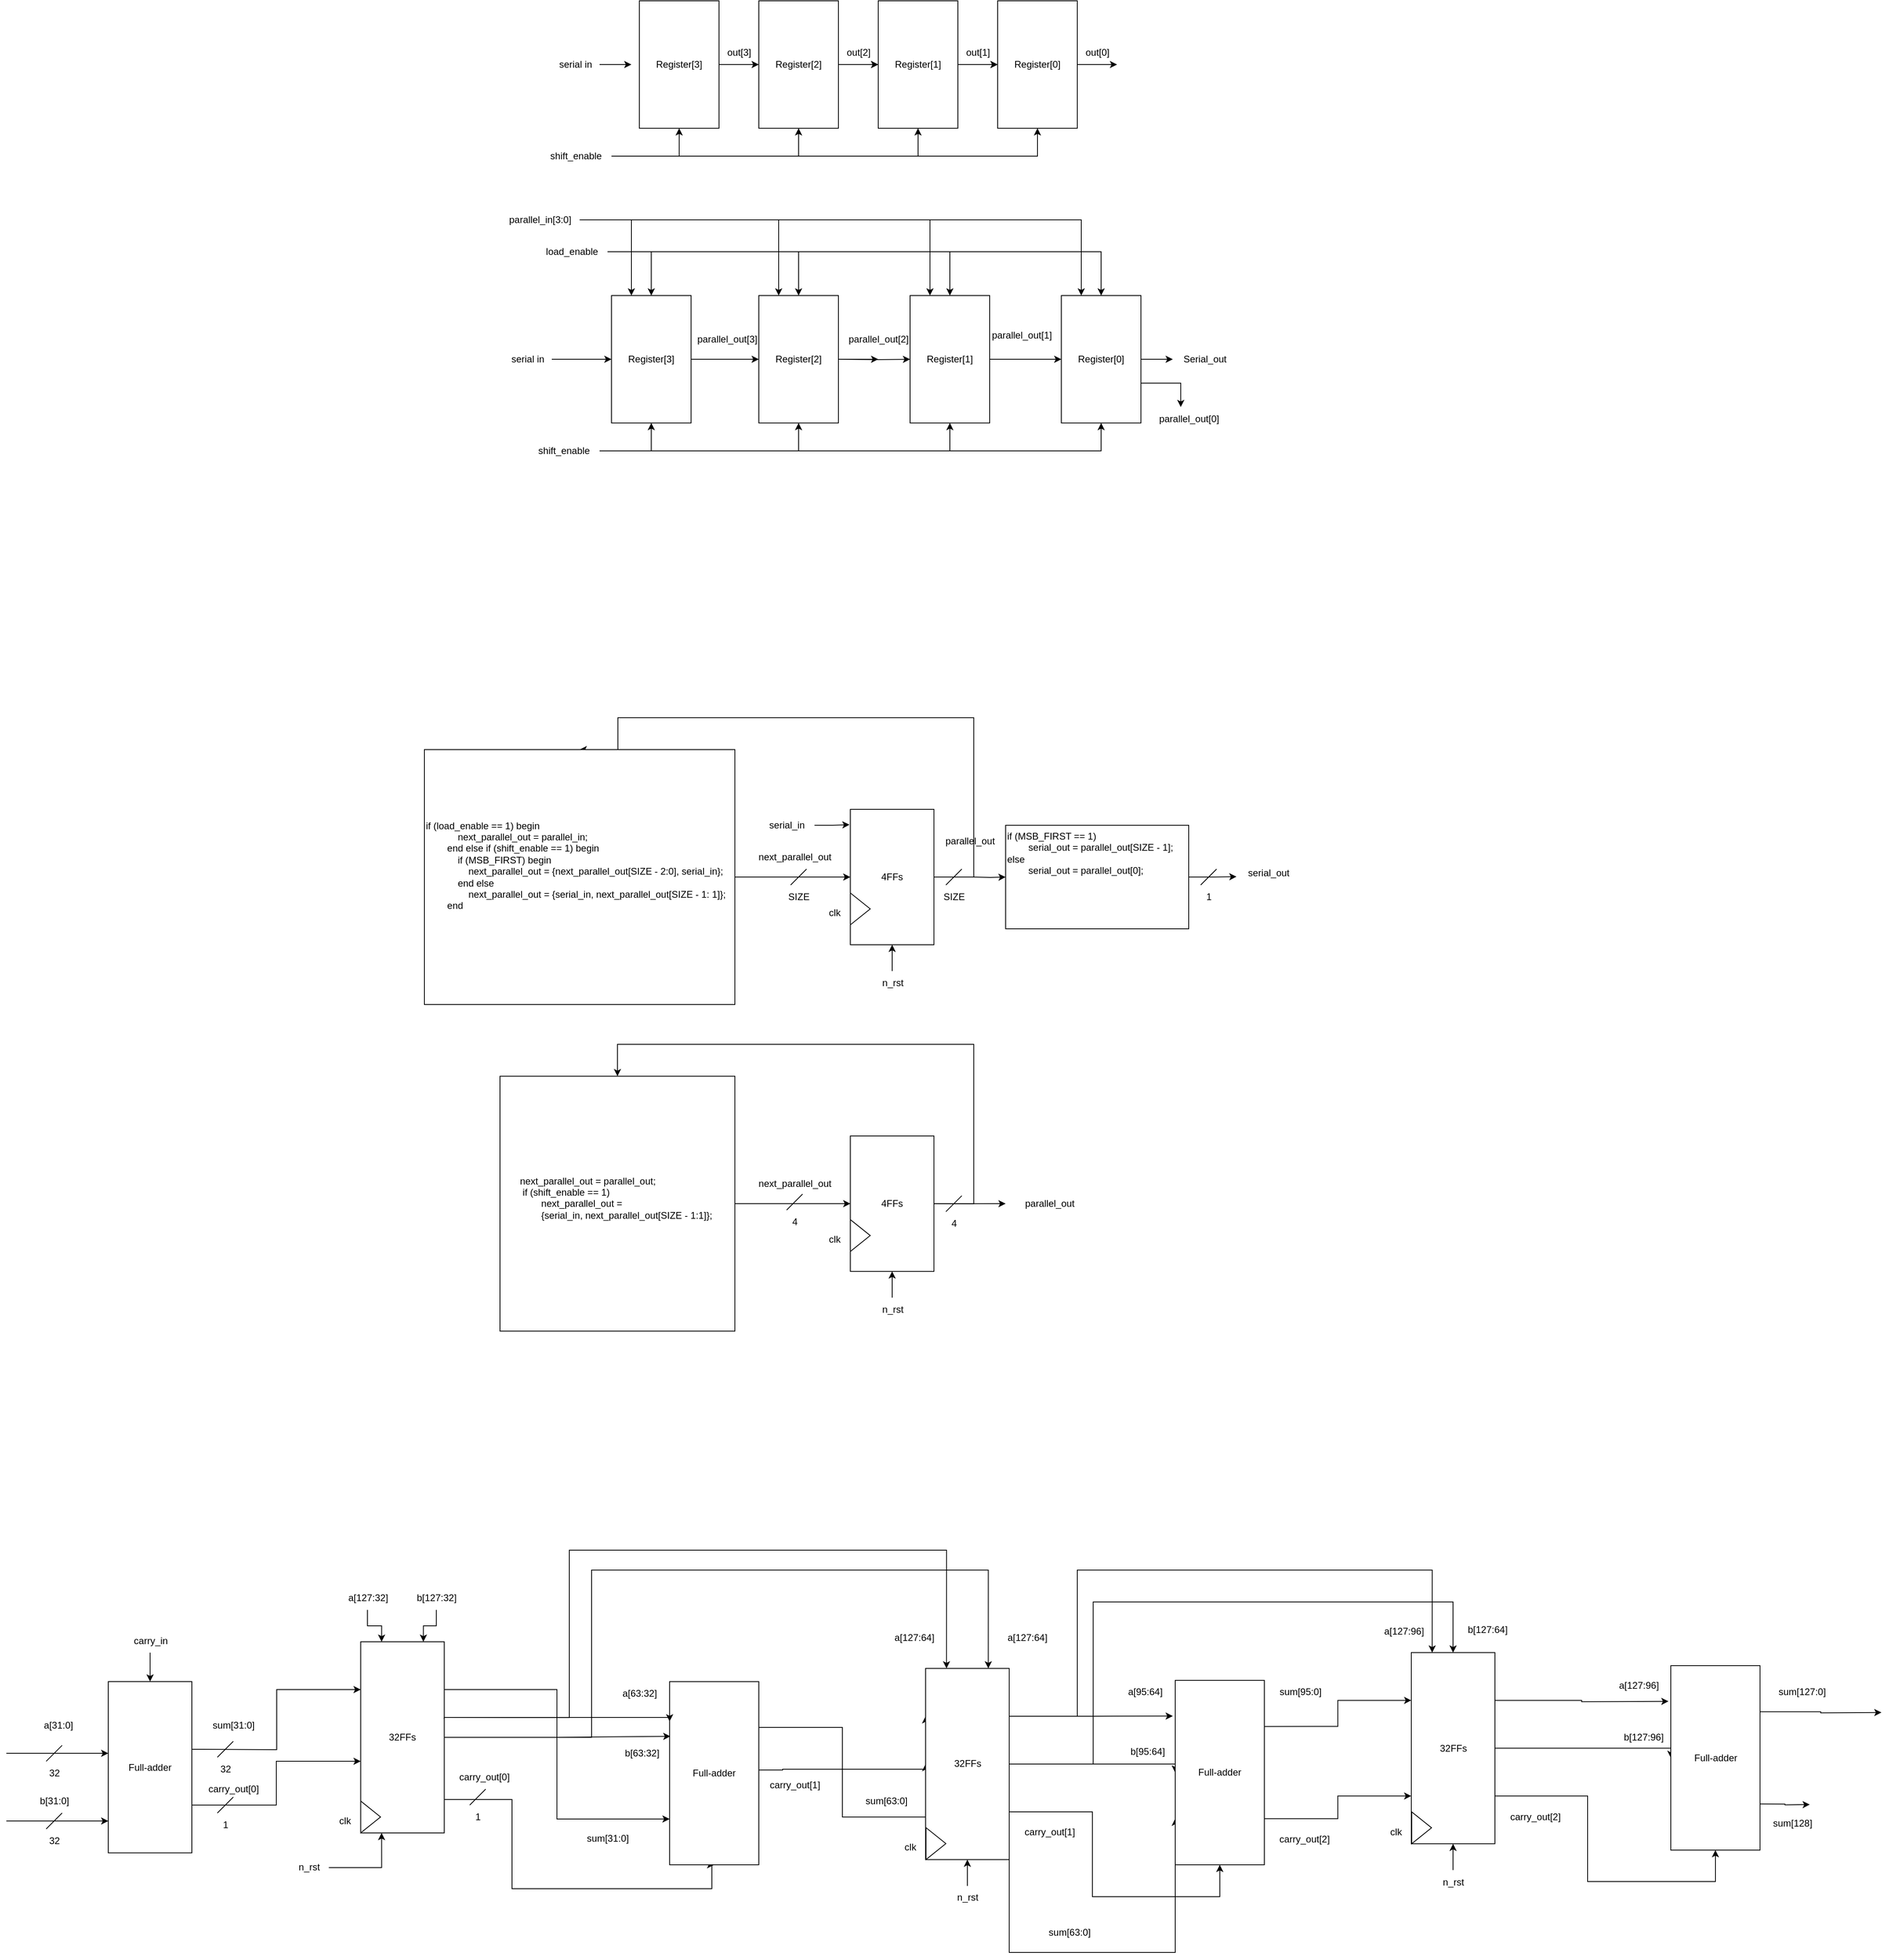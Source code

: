 <mxfile version="26.0.6">
  <diagram name="Page-1" id="BfW5caTZO6aBBBeoPHTu">
    <mxGraphModel dx="2770" dy="1153" grid="1" gridSize="10" guides="1" tooltips="1" connect="1" arrows="1" fold="1" page="1" pageScale="1" pageWidth="850" pageHeight="1100" math="0" shadow="0">
      <root>
        <mxCell id="0" />
        <mxCell id="1" parent="0" />
        <mxCell id="8MxvJwW8k-bYYp4FfBji-4" style="edgeStyle=orthogonalEdgeStyle;rounded=0;orthogonalLoop=1;jettySize=auto;html=1;" parent="1" source="8MxvJwW8k-bYYp4FfBji-1" edge="1">
          <mxGeometry relative="1" as="geometry">
            <mxPoint x="310" y="160" as="targetPoint" />
          </mxGeometry>
        </mxCell>
        <mxCell id="8MxvJwW8k-bYYp4FfBji-1" value="Register[3]" style="rounded=0;whiteSpace=wrap;html=1;" parent="1" vertex="1">
          <mxGeometry x="160" y="80" width="100" height="160" as="geometry" />
        </mxCell>
        <mxCell id="8MxvJwW8k-bYYp4FfBji-2" value="serial in" style="text;html=1;align=center;verticalAlign=middle;whiteSpace=wrap;rounded=0;" parent="1" vertex="1">
          <mxGeometry x="50" y="145" width="60" height="30" as="geometry" />
        </mxCell>
        <mxCell id="8MxvJwW8k-bYYp4FfBji-3" style="edgeStyle=orthogonalEdgeStyle;rounded=0;orthogonalLoop=1;jettySize=auto;html=1;" parent="1" source="8MxvJwW8k-bYYp4FfBji-2" edge="1">
          <mxGeometry relative="1" as="geometry">
            <mxPoint x="150" y="160" as="targetPoint" />
          </mxGeometry>
        </mxCell>
        <mxCell id="8MxvJwW8k-bYYp4FfBji-5" style="edgeStyle=orthogonalEdgeStyle;rounded=0;orthogonalLoop=1;jettySize=auto;html=1;" parent="1" source="8MxvJwW8k-bYYp4FfBji-6" edge="1">
          <mxGeometry relative="1" as="geometry">
            <mxPoint x="460" y="160" as="targetPoint" />
          </mxGeometry>
        </mxCell>
        <mxCell id="8MxvJwW8k-bYYp4FfBji-6" value="Register[2]" style="rounded=0;whiteSpace=wrap;html=1;" parent="1" vertex="1">
          <mxGeometry x="310" y="80" width="100" height="160" as="geometry" />
        </mxCell>
        <mxCell id="8MxvJwW8k-bYYp4FfBji-9" value="out[0]" style="text;html=1;align=center;verticalAlign=middle;resizable=0;points=[];autosize=1;strokeColor=none;fillColor=none;" parent="1" vertex="1">
          <mxGeometry x="710" y="130" width="50" height="30" as="geometry" />
        </mxCell>
        <mxCell id="8MxvJwW8k-bYYp4FfBji-11" style="edgeStyle=orthogonalEdgeStyle;rounded=0;orthogonalLoop=1;jettySize=auto;html=1;" parent="1" edge="1">
          <mxGeometry relative="1" as="geometry">
            <mxPoint x="460" y="160" as="targetPoint" />
            <mxPoint x="410" y="160" as="sourcePoint" />
          </mxGeometry>
        </mxCell>
        <mxCell id="8MxvJwW8k-bYYp4FfBji-12" style="edgeStyle=orthogonalEdgeStyle;rounded=0;orthogonalLoop=1;jettySize=auto;html=1;" parent="1" source="8MxvJwW8k-bYYp4FfBji-13" edge="1">
          <mxGeometry relative="1" as="geometry">
            <mxPoint x="610" y="160" as="targetPoint" />
          </mxGeometry>
        </mxCell>
        <mxCell id="8MxvJwW8k-bYYp4FfBji-13" value="Register[1]" style="rounded=0;whiteSpace=wrap;html=1;" parent="1" vertex="1">
          <mxGeometry x="460" y="80" width="100" height="160" as="geometry" />
        </mxCell>
        <mxCell id="8MxvJwW8k-bYYp4FfBji-14" value="out[1]" style="text;html=1;align=center;verticalAlign=middle;resizable=0;points=[];autosize=1;strokeColor=none;fillColor=none;" parent="1" vertex="1">
          <mxGeometry x="560" y="130" width="50" height="30" as="geometry" />
        </mxCell>
        <mxCell id="8MxvJwW8k-bYYp4FfBji-15" style="edgeStyle=orthogonalEdgeStyle;rounded=0;orthogonalLoop=1;jettySize=auto;html=1;" parent="1" edge="1">
          <mxGeometry relative="1" as="geometry">
            <mxPoint x="610" y="160" as="targetPoint" />
            <mxPoint x="560" y="160" as="sourcePoint" />
          </mxGeometry>
        </mxCell>
        <mxCell id="8MxvJwW8k-bYYp4FfBji-16" style="edgeStyle=orthogonalEdgeStyle;rounded=0;orthogonalLoop=1;jettySize=auto;html=1;" parent="1" source="8MxvJwW8k-bYYp4FfBji-17" edge="1">
          <mxGeometry relative="1" as="geometry">
            <mxPoint x="760" y="160" as="targetPoint" />
          </mxGeometry>
        </mxCell>
        <mxCell id="8MxvJwW8k-bYYp4FfBji-17" value="Register[0]" style="rounded=0;whiteSpace=wrap;html=1;" parent="1" vertex="1">
          <mxGeometry x="610" y="80" width="100" height="160" as="geometry" />
        </mxCell>
        <mxCell id="8MxvJwW8k-bYYp4FfBji-18" value="out[2]" style="text;html=1;align=center;verticalAlign=middle;resizable=0;points=[];autosize=1;strokeColor=none;fillColor=none;" parent="1" vertex="1">
          <mxGeometry x="410" y="130" width="50" height="30" as="geometry" />
        </mxCell>
        <mxCell id="8MxvJwW8k-bYYp4FfBji-19" value="out[3]" style="text;html=1;align=center;verticalAlign=middle;resizable=0;points=[];autosize=1;strokeColor=none;fillColor=none;" parent="1" vertex="1">
          <mxGeometry x="260" y="130" width="50" height="30" as="geometry" />
        </mxCell>
        <mxCell id="8MxvJwW8k-bYYp4FfBji-21" style="edgeStyle=orthogonalEdgeStyle;rounded=0;orthogonalLoop=1;jettySize=auto;html=1;entryX=0.5;entryY=1;entryDx=0;entryDy=0;" parent="1" source="8MxvJwW8k-bYYp4FfBji-20" target="8MxvJwW8k-bYYp4FfBji-1" edge="1">
          <mxGeometry relative="1" as="geometry">
            <Array as="points">
              <mxPoint x="210" y="275" />
            </Array>
          </mxGeometry>
        </mxCell>
        <mxCell id="8MxvJwW8k-bYYp4FfBji-22" style="edgeStyle=orthogonalEdgeStyle;rounded=0;orthogonalLoop=1;jettySize=auto;html=1;entryX=0.5;entryY=1;entryDx=0;entryDy=0;" parent="1" source="8MxvJwW8k-bYYp4FfBji-20" target="8MxvJwW8k-bYYp4FfBji-6" edge="1">
          <mxGeometry relative="1" as="geometry" />
        </mxCell>
        <mxCell id="8MxvJwW8k-bYYp4FfBji-23" style="edgeStyle=orthogonalEdgeStyle;rounded=0;orthogonalLoop=1;jettySize=auto;html=1;entryX=0.5;entryY=1;entryDx=0;entryDy=0;" parent="1" source="8MxvJwW8k-bYYp4FfBji-20" target="8MxvJwW8k-bYYp4FfBji-13" edge="1">
          <mxGeometry relative="1" as="geometry" />
        </mxCell>
        <mxCell id="8MxvJwW8k-bYYp4FfBji-24" style="edgeStyle=orthogonalEdgeStyle;rounded=0;orthogonalLoop=1;jettySize=auto;html=1;entryX=0.5;entryY=1;entryDx=0;entryDy=0;" parent="1" source="8MxvJwW8k-bYYp4FfBji-20" target="8MxvJwW8k-bYYp4FfBji-17" edge="1">
          <mxGeometry relative="1" as="geometry" />
        </mxCell>
        <mxCell id="8MxvJwW8k-bYYp4FfBji-20" value="shift_enable" style="text;html=1;align=center;verticalAlign=middle;resizable=0;points=[];autosize=1;strokeColor=none;fillColor=none;" parent="1" vertex="1">
          <mxGeometry x="35" y="260" width="90" height="30" as="geometry" />
        </mxCell>
        <mxCell id="8MxvJwW8k-bYYp4FfBji-25" style="edgeStyle=orthogonalEdgeStyle;rounded=0;orthogonalLoop=1;jettySize=auto;html=1;" parent="1" source="8MxvJwW8k-bYYp4FfBji-26" edge="1">
          <mxGeometry relative="1" as="geometry">
            <mxPoint x="310" y="530" as="targetPoint" />
          </mxGeometry>
        </mxCell>
        <mxCell id="8MxvJwW8k-bYYp4FfBji-26" value="Register[3]" style="rounded=0;whiteSpace=wrap;html=1;" parent="1" vertex="1">
          <mxGeometry x="125" y="450" width="100" height="160" as="geometry" />
        </mxCell>
        <mxCell id="8MxvJwW8k-bYYp4FfBji-27" value="serial in" style="text;html=1;align=center;verticalAlign=middle;whiteSpace=wrap;rounded=0;" parent="1" vertex="1">
          <mxGeometry x="-10" y="515" width="60" height="30" as="geometry" />
        </mxCell>
        <mxCell id="8MxvJwW8k-bYYp4FfBji-28" style="edgeStyle=orthogonalEdgeStyle;rounded=0;orthogonalLoop=1;jettySize=auto;html=1;entryX=0;entryY=0.5;entryDx=0;entryDy=0;" parent="1" source="8MxvJwW8k-bYYp4FfBji-27" target="8MxvJwW8k-bYYp4FfBji-26" edge="1">
          <mxGeometry relative="1" as="geometry">
            <mxPoint x="80" y="530" as="targetPoint" />
          </mxGeometry>
        </mxCell>
        <mxCell id="8MxvJwW8k-bYYp4FfBji-29" style="edgeStyle=orthogonalEdgeStyle;rounded=0;orthogonalLoop=1;jettySize=auto;html=1;" parent="1" source="8MxvJwW8k-bYYp4FfBji-30" edge="1">
          <mxGeometry relative="1" as="geometry">
            <mxPoint x="460" y="530" as="targetPoint" />
          </mxGeometry>
        </mxCell>
        <mxCell id="8MxvJwW8k-bYYp4FfBji-30" value="Register[2]" style="rounded=0;whiteSpace=wrap;html=1;" parent="1" vertex="1">
          <mxGeometry x="310" y="450" width="100" height="160" as="geometry" />
        </mxCell>
        <mxCell id="8MxvJwW8k-bYYp4FfBji-31" value="parallel_out[0]" style="text;html=1;align=center;verticalAlign=middle;resizable=0;points=[];autosize=1;strokeColor=none;fillColor=none;" parent="1" vertex="1">
          <mxGeometry x="800" y="590" width="100" height="30" as="geometry" />
        </mxCell>
        <mxCell id="8MxvJwW8k-bYYp4FfBji-32" style="edgeStyle=orthogonalEdgeStyle;rounded=0;orthogonalLoop=1;jettySize=auto;html=1;entryX=0;entryY=0.5;entryDx=0;entryDy=0;" parent="1" target="8MxvJwW8k-bYYp4FfBji-34" edge="1">
          <mxGeometry relative="1" as="geometry">
            <mxPoint x="460" y="530" as="targetPoint" />
            <mxPoint x="410" y="530" as="sourcePoint" />
          </mxGeometry>
        </mxCell>
        <mxCell id="8MxvJwW8k-bYYp4FfBji-50" style="edgeStyle=orthogonalEdgeStyle;rounded=0;orthogonalLoop=1;jettySize=auto;html=1;entryX=0;entryY=0.5;entryDx=0;entryDy=0;" parent="1" source="8MxvJwW8k-bYYp4FfBji-34" target="8MxvJwW8k-bYYp4FfBji-38" edge="1">
          <mxGeometry relative="1" as="geometry" />
        </mxCell>
        <mxCell id="8MxvJwW8k-bYYp4FfBji-34" value="Register[1]" style="rounded=0;whiteSpace=wrap;html=1;" parent="1" vertex="1">
          <mxGeometry x="500" y="450" width="100" height="160" as="geometry" />
        </mxCell>
        <mxCell id="8MxvJwW8k-bYYp4FfBji-35" value="parallel_out[1]" style="text;html=1;align=center;verticalAlign=middle;resizable=0;points=[];autosize=1;strokeColor=none;fillColor=none;" parent="1" vertex="1">
          <mxGeometry x="590" y="485" width="100" height="30" as="geometry" />
        </mxCell>
        <mxCell id="8MxvJwW8k-bYYp4FfBji-52" style="edgeStyle=orthogonalEdgeStyle;rounded=0;orthogonalLoop=1;jettySize=auto;html=1;" parent="1" source="8MxvJwW8k-bYYp4FfBji-38" edge="1">
          <mxGeometry relative="1" as="geometry">
            <mxPoint x="830" y="530" as="targetPoint" />
          </mxGeometry>
        </mxCell>
        <mxCell id="8MxvJwW8k-bYYp4FfBji-64" style="edgeStyle=orthogonalEdgeStyle;rounded=0;orthogonalLoop=1;jettySize=auto;html=1;" parent="1" source="8MxvJwW8k-bYYp4FfBji-38" edge="1">
          <mxGeometry relative="1" as="geometry">
            <mxPoint x="840" y="590" as="targetPoint" />
            <Array as="points">
              <mxPoint x="790" y="560" />
              <mxPoint x="790" y="560" />
            </Array>
          </mxGeometry>
        </mxCell>
        <mxCell id="8MxvJwW8k-bYYp4FfBji-38" value="Register[0]" style="rounded=0;whiteSpace=wrap;html=1;" parent="1" vertex="1">
          <mxGeometry x="690" y="450" width="100" height="160" as="geometry" />
        </mxCell>
        <mxCell id="8MxvJwW8k-bYYp4FfBji-39" value="parallel_out[2]" style="text;html=1;align=center;verticalAlign=middle;resizable=0;points=[];autosize=1;strokeColor=none;fillColor=none;" parent="1" vertex="1">
          <mxGeometry x="410" y="490" width="100" height="30" as="geometry" />
        </mxCell>
        <mxCell id="8MxvJwW8k-bYYp4FfBji-40" value="parallel_out[3]" style="text;html=1;align=center;verticalAlign=middle;resizable=0;points=[];autosize=1;strokeColor=none;fillColor=none;" parent="1" vertex="1">
          <mxGeometry x="220" y="490" width="100" height="30" as="geometry" />
        </mxCell>
        <mxCell id="8MxvJwW8k-bYYp4FfBji-42" style="edgeStyle=orthogonalEdgeStyle;rounded=0;orthogonalLoop=1;jettySize=auto;html=1;entryX=0.5;entryY=1;entryDx=0;entryDy=0;" parent="1" source="8MxvJwW8k-bYYp4FfBji-45" target="8MxvJwW8k-bYYp4FfBji-30" edge="1">
          <mxGeometry relative="1" as="geometry" />
        </mxCell>
        <mxCell id="8MxvJwW8k-bYYp4FfBji-43" style="edgeStyle=orthogonalEdgeStyle;rounded=0;orthogonalLoop=1;jettySize=auto;html=1;entryX=0.5;entryY=1;entryDx=0;entryDy=0;" parent="1" source="8MxvJwW8k-bYYp4FfBji-45" target="8MxvJwW8k-bYYp4FfBji-34" edge="1">
          <mxGeometry relative="1" as="geometry" />
        </mxCell>
        <mxCell id="8MxvJwW8k-bYYp4FfBji-44" style="edgeStyle=orthogonalEdgeStyle;rounded=0;orthogonalLoop=1;jettySize=auto;html=1;entryX=0.5;entryY=1;entryDx=0;entryDy=0;" parent="1" source="8MxvJwW8k-bYYp4FfBji-45" target="8MxvJwW8k-bYYp4FfBji-38" edge="1">
          <mxGeometry relative="1" as="geometry" />
        </mxCell>
        <mxCell id="8MxvJwW8k-bYYp4FfBji-53" style="edgeStyle=orthogonalEdgeStyle;rounded=0;orthogonalLoop=1;jettySize=auto;html=1;entryX=0.5;entryY=1;entryDx=0;entryDy=0;" parent="1" source="8MxvJwW8k-bYYp4FfBji-45" target="8MxvJwW8k-bYYp4FfBji-26" edge="1">
          <mxGeometry relative="1" as="geometry">
            <Array as="points">
              <mxPoint x="175" y="645" />
            </Array>
          </mxGeometry>
        </mxCell>
        <mxCell id="8MxvJwW8k-bYYp4FfBji-45" value="shift_enable" style="text;html=1;align=center;verticalAlign=middle;resizable=0;points=[];autosize=1;strokeColor=none;fillColor=none;" parent="1" vertex="1">
          <mxGeometry x="20" y="630" width="90" height="30" as="geometry" />
        </mxCell>
        <mxCell id="8MxvJwW8k-bYYp4FfBji-54" style="edgeStyle=orthogonalEdgeStyle;rounded=0;orthogonalLoop=1;jettySize=auto;html=1;entryX=0.5;entryY=0;entryDx=0;entryDy=0;" parent="1" source="8MxvJwW8k-bYYp4FfBji-58" target="8MxvJwW8k-bYYp4FfBji-30" edge="1">
          <mxGeometry relative="1" as="geometry">
            <mxPoint x="360" y="360" as="targetPoint" />
          </mxGeometry>
        </mxCell>
        <mxCell id="8MxvJwW8k-bYYp4FfBji-55" style="edgeStyle=orthogonalEdgeStyle;rounded=0;orthogonalLoop=1;jettySize=auto;html=1;entryX=0.5;entryY=0;entryDx=0;entryDy=0;" parent="1" source="8MxvJwW8k-bYYp4FfBji-58" target="8MxvJwW8k-bYYp4FfBji-34" edge="1">
          <mxGeometry relative="1" as="geometry">
            <mxPoint x="550" y="360" as="targetPoint" />
          </mxGeometry>
        </mxCell>
        <mxCell id="8MxvJwW8k-bYYp4FfBji-56" style="edgeStyle=orthogonalEdgeStyle;rounded=0;orthogonalLoop=1;jettySize=auto;html=1;entryX=0.5;entryY=0;entryDx=0;entryDy=0;" parent="1" source="8MxvJwW8k-bYYp4FfBji-58" target="8MxvJwW8k-bYYp4FfBji-38" edge="1">
          <mxGeometry relative="1" as="geometry">
            <mxPoint x="740" y="360" as="targetPoint" />
          </mxGeometry>
        </mxCell>
        <mxCell id="8MxvJwW8k-bYYp4FfBji-57" style="edgeStyle=orthogonalEdgeStyle;rounded=0;orthogonalLoop=1;jettySize=auto;html=1;entryX=0.5;entryY=0;entryDx=0;entryDy=0;" parent="1" source="8MxvJwW8k-bYYp4FfBji-58" target="8MxvJwW8k-bYYp4FfBji-26" edge="1">
          <mxGeometry relative="1" as="geometry">
            <mxPoint x="240" y="420" as="targetPoint" />
            <Array as="points">
              <mxPoint x="175" y="395" />
            </Array>
          </mxGeometry>
        </mxCell>
        <mxCell id="8MxvJwW8k-bYYp4FfBji-58" value="load_enable" style="text;html=1;align=center;verticalAlign=middle;resizable=0;points=[];autosize=1;strokeColor=none;fillColor=none;" parent="1" vertex="1">
          <mxGeometry x="30" y="380" width="90" height="30" as="geometry" />
        </mxCell>
        <mxCell id="8MxvJwW8k-bYYp4FfBji-59" style="edgeStyle=orthogonalEdgeStyle;rounded=0;orthogonalLoop=1;jettySize=auto;html=1;entryX=0.25;entryY=0;entryDx=0;entryDy=0;" parent="1" source="8MxvJwW8k-bYYp4FfBji-63" target="8MxvJwW8k-bYYp4FfBji-30" edge="1">
          <mxGeometry relative="1" as="geometry">
            <mxPoint x="330" y="410" as="targetPoint" />
          </mxGeometry>
        </mxCell>
        <mxCell id="8MxvJwW8k-bYYp4FfBji-60" style="edgeStyle=orthogonalEdgeStyle;rounded=0;orthogonalLoop=1;jettySize=auto;html=1;entryX=0.25;entryY=0;entryDx=0;entryDy=0;" parent="1" source="8MxvJwW8k-bYYp4FfBji-63" target="8MxvJwW8k-bYYp4FfBji-34" edge="1">
          <mxGeometry relative="1" as="geometry">
            <mxPoint x="520" y="410" as="targetPoint" />
          </mxGeometry>
        </mxCell>
        <mxCell id="8MxvJwW8k-bYYp4FfBji-61" style="edgeStyle=orthogonalEdgeStyle;rounded=0;orthogonalLoop=1;jettySize=auto;html=1;entryX=0.25;entryY=0;entryDx=0;entryDy=0;" parent="1" source="8MxvJwW8k-bYYp4FfBji-63" target="8MxvJwW8k-bYYp4FfBji-38" edge="1">
          <mxGeometry relative="1" as="geometry">
            <mxPoint x="710" y="410" as="targetPoint" />
          </mxGeometry>
        </mxCell>
        <mxCell id="8MxvJwW8k-bYYp4FfBji-62" style="edgeStyle=orthogonalEdgeStyle;rounded=0;orthogonalLoop=1;jettySize=auto;html=1;entryX=0.25;entryY=0;entryDx=0;entryDy=0;" parent="1" source="8MxvJwW8k-bYYp4FfBji-63" target="8MxvJwW8k-bYYp4FfBji-26" edge="1">
          <mxGeometry relative="1" as="geometry">
            <mxPoint x="145" y="410" as="targetPoint" />
            <Array as="points">
              <mxPoint x="150" y="355" />
            </Array>
          </mxGeometry>
        </mxCell>
        <mxCell id="8MxvJwW8k-bYYp4FfBji-63" value="parallel_in[3:0]" style="text;html=1;align=center;verticalAlign=middle;resizable=0;points=[];autosize=1;strokeColor=none;fillColor=none;" parent="1" vertex="1">
          <mxGeometry x="-15" y="340" width="100" height="30" as="geometry" />
        </mxCell>
        <mxCell id="8MxvJwW8k-bYYp4FfBji-65" value="Serial_out" style="text;html=1;align=center;verticalAlign=middle;resizable=0;points=[];autosize=1;strokeColor=none;fillColor=none;" parent="1" vertex="1">
          <mxGeometry x="830" y="515" width="80" height="30" as="geometry" />
        </mxCell>
        <mxCell id="1wlt70OUoNtI01P-3Ak7-6" style="edgeStyle=orthogonalEdgeStyle;rounded=0;orthogonalLoop=1;jettySize=auto;html=1;exitX=1;exitY=0.5;exitDx=0;exitDy=0;entryX=0.5;entryY=0;entryDx=0;entryDy=0;" edge="1" parent="1" source="1wlt70OUoNtI01P-3Ak7-1" target="1wlt70OUoNtI01P-3Ak7-8">
          <mxGeometry relative="1" as="geometry">
            <mxPoint x="600" y="1180" as="targetPoint" />
            <Array as="points">
              <mxPoint x="580" y="1180" />
              <mxPoint x="580" y="980" />
              <mxPoint x="133" y="980" />
            </Array>
          </mxGeometry>
        </mxCell>
        <mxCell id="1wlt70OUoNtI01P-3Ak7-16" style="edgeStyle=orthogonalEdgeStyle;rounded=0;orthogonalLoop=1;jettySize=auto;html=1;entryX=0;entryY=0.5;entryDx=0;entryDy=0;" edge="1" parent="1" target="1wlt70OUoNtI01P-3Ak7-14">
          <mxGeometry relative="1" as="geometry">
            <mxPoint x="580" y="1180" as="sourcePoint" />
          </mxGeometry>
        </mxCell>
        <mxCell id="1wlt70OUoNtI01P-3Ak7-1" value="4FFs" style="rounded=0;whiteSpace=wrap;html=1;" vertex="1" parent="1">
          <mxGeometry x="425" y="1095" width="105" height="170" as="geometry" />
        </mxCell>
        <mxCell id="1wlt70OUoNtI01P-3Ak7-2" value="" style="triangle;whiteSpace=wrap;html=1;" vertex="1" parent="1">
          <mxGeometry x="425" y="1200" width="25" height="40" as="geometry" />
        </mxCell>
        <mxCell id="1wlt70OUoNtI01P-3Ak7-4" style="edgeStyle=orthogonalEdgeStyle;rounded=0;orthogonalLoop=1;jettySize=auto;html=1;entryX=0.5;entryY=1;entryDx=0;entryDy=0;" edge="1" parent="1" source="1wlt70OUoNtI01P-3Ak7-3" target="1wlt70OUoNtI01P-3Ak7-1">
          <mxGeometry relative="1" as="geometry" />
        </mxCell>
        <mxCell id="1wlt70OUoNtI01P-3Ak7-3" value="&lt;div&gt;n_rst&lt;/div&gt;" style="text;html=1;align=center;verticalAlign=middle;resizable=0;points=[];autosize=1;strokeColor=none;fillColor=none;" vertex="1" parent="1">
          <mxGeometry x="452.5" y="1298" width="50" height="30" as="geometry" />
        </mxCell>
        <mxCell id="1wlt70OUoNtI01P-3Ak7-5" value="clk" style="text;html=1;align=center;verticalAlign=middle;resizable=0;points=[];autosize=1;strokeColor=none;fillColor=none;" vertex="1" parent="1">
          <mxGeometry x="385" y="1210" width="40" height="30" as="geometry" />
        </mxCell>
        <mxCell id="1wlt70OUoNtI01P-3Ak7-7" value="serial_out" style="text;html=1;align=center;verticalAlign=middle;resizable=0;points=[];autosize=1;strokeColor=none;fillColor=none;" vertex="1" parent="1">
          <mxGeometry x="910" y="1160" width="80" height="30" as="geometry" />
        </mxCell>
        <mxCell id="1wlt70OUoNtI01P-3Ak7-10" style="edgeStyle=orthogonalEdgeStyle;rounded=0;orthogonalLoop=1;jettySize=auto;html=1;entryX=0;entryY=0.5;entryDx=0;entryDy=0;" edge="1" parent="1" source="1wlt70OUoNtI01P-3Ak7-8" target="1wlt70OUoNtI01P-3Ak7-1">
          <mxGeometry relative="1" as="geometry" />
        </mxCell>
        <mxCell id="1wlt70OUoNtI01P-3Ak7-8" value="&lt;div align=&quot;left&quot;&gt;if (load_enable == 1) begin&lt;br&gt;&amp;nbsp;&amp;nbsp;&amp;nbsp;&amp;nbsp;&amp;nbsp;&amp;nbsp;&amp;nbsp;&amp;nbsp;&amp;nbsp;&amp;nbsp;&amp;nbsp; next_parallel_out = parallel_in;&lt;br&gt;&amp;nbsp;&amp;nbsp;&amp;nbsp;&amp;nbsp;&amp;nbsp;&amp;nbsp;&amp;nbsp; end else if (shift_enable == 1) begin&lt;br&gt;&amp;nbsp;&amp;nbsp;&amp;nbsp;&amp;nbsp;&amp;nbsp;&amp;nbsp;&amp;nbsp;&amp;nbsp;&amp;nbsp;&amp;nbsp;&amp;nbsp; if (MSB_FIRST) begin&lt;br&gt;&amp;nbsp;&amp;nbsp;&amp;nbsp;&amp;nbsp;&amp;nbsp;&amp;nbsp;&amp;nbsp;&amp;nbsp;&amp;nbsp;&amp;nbsp;&amp;nbsp;&amp;nbsp;&amp;nbsp;&amp;nbsp;&amp;nbsp; next_parallel_out = {next_parallel_out[SIZE - 2:0], serial_in};&lt;br&gt;&amp;nbsp;&amp;nbsp;&amp;nbsp;&amp;nbsp;&amp;nbsp;&amp;nbsp;&amp;nbsp;&amp;nbsp;&amp;nbsp;&amp;nbsp;&amp;nbsp; end else&lt;br&gt;&amp;nbsp;&amp;nbsp;&amp;nbsp;&amp;nbsp;&amp;nbsp;&amp;nbsp;&amp;nbsp;&amp;nbsp;&amp;nbsp;&amp;nbsp;&amp;nbsp;&amp;nbsp;&amp;nbsp;&amp;nbsp;&amp;nbsp; next_parallel_out = {serial_in, next_parallel_out[SIZE - 1: 1]};&lt;br&gt;&amp;nbsp;&amp;nbsp;&amp;nbsp;&amp;nbsp;&amp;nbsp;&amp;nbsp;&amp;nbsp; end&lt;br&gt;&lt;/div&gt;&lt;div align=&quot;left&quot;&gt;&lt;br&gt;&lt;/div&gt;&lt;div align=&quot;left&quot;&gt;&lt;br&gt;&lt;/div&gt;" style="rounded=0;whiteSpace=wrap;html=1;align=left;" vertex="1" parent="1">
          <mxGeometry x="-110" y="1020" width="390" height="320" as="geometry" />
        </mxCell>
        <mxCell id="1wlt70OUoNtI01P-3Ak7-11" value="next_parallel_out" style="text;html=1;align=center;verticalAlign=middle;resizable=0;points=[];autosize=1;strokeColor=none;fillColor=none;" vertex="1" parent="1">
          <mxGeometry x="300" y="1140" width="110" height="30" as="geometry" />
        </mxCell>
        <mxCell id="1wlt70OUoNtI01P-3Ak7-12" value="parallel_out" style="text;html=1;align=center;verticalAlign=middle;resizable=0;points=[];autosize=1;strokeColor=none;fillColor=none;" vertex="1" parent="1">
          <mxGeometry x="530" y="1120" width="90" height="30" as="geometry" />
        </mxCell>
        <mxCell id="1wlt70OUoNtI01P-3Ak7-14" value="&lt;div&gt;if (MSB_FIRST == 1)&lt;/div&gt;&lt;div&gt;&lt;span style=&quot;white-space: pre;&quot;&gt;&#x9;&lt;/span&gt;serial_out = parallel_out[SIZE - 1];&lt;/div&gt;&lt;div&gt;else&lt;/div&gt;&lt;div&gt;&lt;span style=&quot;white-space: pre;&quot;&gt;&#x9;&lt;/span&gt;serial_out = parallel_out[0];&lt;/div&gt;" style="rounded=0;whiteSpace=wrap;html=1;align=left;verticalAlign=top;" vertex="1" parent="1">
          <mxGeometry x="620" y="1115" width="230" height="130" as="geometry" />
        </mxCell>
        <mxCell id="1wlt70OUoNtI01P-3Ak7-15" style="edgeStyle=orthogonalEdgeStyle;rounded=0;orthogonalLoop=1;jettySize=auto;html=1;entryX=-0.001;entryY=0.65;entryDx=0;entryDy=0;entryPerimeter=0;" edge="1" parent="1" source="1wlt70OUoNtI01P-3Ak7-14" target="1wlt70OUoNtI01P-3Ak7-7">
          <mxGeometry relative="1" as="geometry" />
        </mxCell>
        <mxCell id="1wlt70OUoNtI01P-3Ak7-17" style="edgeStyle=orthogonalEdgeStyle;rounded=0;orthogonalLoop=1;jettySize=auto;html=1;exitX=1;exitY=0.5;exitDx=0;exitDy=0;entryX=0.5;entryY=0;entryDx=0;entryDy=0;" edge="1" source="1wlt70OUoNtI01P-3Ak7-19" target="1wlt70OUoNtI01P-3Ak7-25" parent="1">
          <mxGeometry relative="1" as="geometry">
            <mxPoint x="600" y="1590.05" as="targetPoint" />
            <Array as="points">
              <mxPoint x="580" y="1590.05" />
              <mxPoint x="580" y="1390.05" />
              <mxPoint x="133" y="1390.05" />
            </Array>
          </mxGeometry>
        </mxCell>
        <mxCell id="1wlt70OUoNtI01P-3Ak7-18" style="edgeStyle=orthogonalEdgeStyle;rounded=0;orthogonalLoop=1;jettySize=auto;html=1;entryX=0;entryY=0.5;entryDx=0;entryDy=0;" edge="1" source="1wlt70OUoNtI01P-3Ak7-19" parent="1">
          <mxGeometry relative="1" as="geometry">
            <mxPoint x="620" y="1590.05" as="targetPoint" />
          </mxGeometry>
        </mxCell>
        <mxCell id="1wlt70OUoNtI01P-3Ak7-19" value="4FFs" style="rounded=0;whiteSpace=wrap;html=1;" vertex="1" parent="1">
          <mxGeometry x="425" y="1505.05" width="105" height="170" as="geometry" />
        </mxCell>
        <mxCell id="1wlt70OUoNtI01P-3Ak7-20" value="" style="triangle;whiteSpace=wrap;html=1;" vertex="1" parent="1">
          <mxGeometry x="425" y="1610.05" width="25" height="40" as="geometry" />
        </mxCell>
        <mxCell id="1wlt70OUoNtI01P-3Ak7-21" style="edgeStyle=orthogonalEdgeStyle;rounded=0;orthogonalLoop=1;jettySize=auto;html=1;entryX=0.5;entryY=1;entryDx=0;entryDy=0;" edge="1" source="1wlt70OUoNtI01P-3Ak7-22" target="1wlt70OUoNtI01P-3Ak7-19" parent="1">
          <mxGeometry relative="1" as="geometry" />
        </mxCell>
        <mxCell id="1wlt70OUoNtI01P-3Ak7-22" value="&lt;div&gt;n_rst&lt;/div&gt;" style="text;html=1;align=center;verticalAlign=middle;resizable=0;points=[];autosize=1;strokeColor=none;fillColor=none;" vertex="1" parent="1">
          <mxGeometry x="452.5" y="1708.05" width="50" height="30" as="geometry" />
        </mxCell>
        <mxCell id="1wlt70OUoNtI01P-3Ak7-23" value="clk" style="text;html=1;align=center;verticalAlign=middle;resizable=0;points=[];autosize=1;strokeColor=none;fillColor=none;" vertex="1" parent="1">
          <mxGeometry x="385" y="1620.05" width="40" height="30" as="geometry" />
        </mxCell>
        <mxCell id="1wlt70OUoNtI01P-3Ak7-24" style="edgeStyle=orthogonalEdgeStyle;rounded=0;orthogonalLoop=1;jettySize=auto;html=1;entryX=0;entryY=0.5;entryDx=0;entryDy=0;" edge="1" source="1wlt70OUoNtI01P-3Ak7-25" target="1wlt70OUoNtI01P-3Ak7-19" parent="1">
          <mxGeometry relative="1" as="geometry" />
        </mxCell>
        <mxCell id="1wlt70OUoNtI01P-3Ak7-25" value="&lt;div align=&quot;left&quot;&gt;next_parallel_out = parallel_out;&lt;/div&gt;&lt;div align=&quot;left&quot;&gt;&lt;span style=&quot;white-space: pre;&quot;&gt; if (shift_enable == 1)&lt;/span&gt;&lt;/div&gt;&lt;div align=&quot;left&quot;&gt;&lt;span style=&quot;white-space: pre;&quot;&gt;&lt;span style=&quot;white-space: pre;&quot;&gt;&#x9;&lt;/span&gt;next_parallel_out = &lt;/span&gt;&lt;/div&gt;&lt;div align=&quot;left&quot;&gt;&lt;span style=&quot;white-space: pre;&quot;&gt;&lt;span style=&quot;white-space: pre;&quot;&gt;&#x9;&lt;/span&gt;{serial_in, next_parallel_out[SIZE - 1:1]}; &lt;/span&gt;&lt;/div&gt;&lt;div&gt;&lt;br&gt;&lt;/div&gt;" style="rounded=0;whiteSpace=wrap;html=1;" vertex="1" parent="1">
          <mxGeometry x="-15" y="1430.05" width="295" height="320" as="geometry" />
        </mxCell>
        <mxCell id="1wlt70OUoNtI01P-3Ak7-26" value="next_parallel_out" style="text;html=1;align=center;verticalAlign=middle;resizable=0;points=[];autosize=1;strokeColor=none;fillColor=none;" vertex="1" parent="1">
          <mxGeometry x="300" y="1550.05" width="110" height="30" as="geometry" />
        </mxCell>
        <mxCell id="1wlt70OUoNtI01P-3Ak7-27" value="parallel_out" style="text;html=1;align=center;verticalAlign=middle;resizable=0;points=[];autosize=1;strokeColor=none;fillColor=none;" vertex="1" parent="1">
          <mxGeometry x="630" y="1575.05" width="90" height="30" as="geometry" />
        </mxCell>
        <mxCell id="1wlt70OUoNtI01P-3Ak7-31" value="serial_in" style="text;html=1;align=center;verticalAlign=middle;resizable=0;points=[];autosize=1;strokeColor=none;fillColor=none;" vertex="1" parent="1">
          <mxGeometry x="310" y="1100" width="70" height="30" as="geometry" />
        </mxCell>
        <mxCell id="1wlt70OUoNtI01P-3Ak7-32" value="" style="endArrow=none;html=1;rounded=0;" edge="1" parent="1">
          <mxGeometry width="50" height="50" relative="1" as="geometry">
            <mxPoint x="350" y="1190" as="sourcePoint" />
            <mxPoint x="370" y="1170" as="targetPoint" />
          </mxGeometry>
        </mxCell>
        <mxCell id="1wlt70OUoNtI01P-3Ak7-33" style="edgeStyle=orthogonalEdgeStyle;rounded=0;orthogonalLoop=1;jettySize=auto;html=1;entryX=-0.01;entryY=0.113;entryDx=0;entryDy=0;entryPerimeter=0;" edge="1" parent="1" source="1wlt70OUoNtI01P-3Ak7-31" target="1wlt70OUoNtI01P-3Ak7-1">
          <mxGeometry relative="1" as="geometry" />
        </mxCell>
        <mxCell id="1wlt70OUoNtI01P-3Ak7-35" value="SIZE" style="text;html=1;align=center;verticalAlign=middle;resizable=0;points=[];autosize=1;strokeColor=none;fillColor=none;" vertex="1" parent="1">
          <mxGeometry x="335" y="1190" width="50" height="30" as="geometry" />
        </mxCell>
        <mxCell id="1wlt70OUoNtI01P-3Ak7-37" value="" style="endArrow=none;html=1;rounded=0;" edge="1" parent="1">
          <mxGeometry width="50" height="50" relative="1" as="geometry">
            <mxPoint x="545" y="1190" as="sourcePoint" />
            <mxPoint x="565" y="1170" as="targetPoint" />
          </mxGeometry>
        </mxCell>
        <mxCell id="1wlt70OUoNtI01P-3Ak7-38" value="1" style="text;html=1;align=center;verticalAlign=middle;resizable=0;points=[];autosize=1;strokeColor=none;fillColor=none;" vertex="1" parent="1">
          <mxGeometry x="860" y="1190" width="30" height="30" as="geometry" />
        </mxCell>
        <mxCell id="1wlt70OUoNtI01P-3Ak7-39" value="" style="endArrow=none;html=1;rounded=0;" edge="1" parent="1">
          <mxGeometry width="50" height="50" relative="1" as="geometry">
            <mxPoint x="865" y="1190" as="sourcePoint" />
            <mxPoint x="885" y="1170" as="targetPoint" />
          </mxGeometry>
        </mxCell>
        <mxCell id="1wlt70OUoNtI01P-3Ak7-36" value="SIZE" style="text;html=1;align=center;verticalAlign=middle;resizable=0;points=[];autosize=1;strokeColor=none;fillColor=none;" vertex="1" parent="1">
          <mxGeometry x="530" y="1190" width="50" height="30" as="geometry" />
        </mxCell>
        <mxCell id="1wlt70OUoNtI01P-3Ak7-41" value="4" style="text;html=1;align=center;verticalAlign=middle;resizable=0;points=[];autosize=1;strokeColor=none;fillColor=none;" vertex="1" parent="1">
          <mxGeometry x="340" y="1598" width="30" height="30" as="geometry" />
        </mxCell>
        <mxCell id="1wlt70OUoNtI01P-3Ak7-42" value="" style="endArrow=none;html=1;rounded=0;" edge="1" parent="1">
          <mxGeometry width="50" height="50" relative="1" as="geometry">
            <mxPoint x="345" y="1598" as="sourcePoint" />
            <mxPoint x="365" y="1578" as="targetPoint" />
          </mxGeometry>
        </mxCell>
        <mxCell id="1wlt70OUoNtI01P-3Ak7-43" value="4" style="text;html=1;align=center;verticalAlign=middle;resizable=0;points=[];autosize=1;strokeColor=none;fillColor=none;" vertex="1" parent="1">
          <mxGeometry x="540" y="1600.05" width="30" height="30" as="geometry" />
        </mxCell>
        <mxCell id="1wlt70OUoNtI01P-3Ak7-44" value="" style="endArrow=none;html=1;rounded=0;" edge="1" parent="1">
          <mxGeometry width="50" height="50" relative="1" as="geometry">
            <mxPoint x="545" y="1600.05" as="sourcePoint" />
            <mxPoint x="565" y="1580.05" as="targetPoint" />
          </mxGeometry>
        </mxCell>
        <mxCell id="1wlt70OUoNtI01P-3Ak7-48" style="edgeStyle=orthogonalEdgeStyle;rounded=0;orthogonalLoop=1;jettySize=auto;html=1;entryX=0;entryY=0.25;entryDx=0;entryDy=0;" edge="1" parent="1" target="1wlt70OUoNtI01P-3Ak7-146">
          <mxGeometry relative="1" as="geometry">
            <mxPoint x="-402" y="2274.95" as="sourcePoint" />
            <mxPoint x="-295" y="2275" as="targetPoint" />
          </mxGeometry>
        </mxCell>
        <mxCell id="1wlt70OUoNtI01P-3Ak7-155" style="edgeStyle=orthogonalEdgeStyle;rounded=0;orthogonalLoop=1;jettySize=auto;html=1;entryX=0;entryY=0.5;entryDx=0;entryDy=0;" edge="1" parent="1">
          <mxGeometry relative="1" as="geometry">
            <mxPoint x="-402" y="2345" as="sourcePoint" />
            <mxPoint x="-190" y="2290" as="targetPoint" />
            <Array as="points">
              <mxPoint x="-296" y="2345" />
              <mxPoint x="-296" y="2290" />
            </Array>
          </mxGeometry>
        </mxCell>
        <mxCell id="1wlt70OUoNtI01P-3Ak7-49" value="Full-adder" style="rounded=0;whiteSpace=wrap;html=1;" vertex="1" parent="1">
          <mxGeometry x="-507" y="2190" width="105" height="215.05" as="geometry" />
        </mxCell>
        <mxCell id="1wlt70OUoNtI01P-3Ak7-54" style="edgeStyle=orthogonalEdgeStyle;rounded=0;orthogonalLoop=1;jettySize=auto;html=1;entryX=0;entryY=0.5;entryDx=0;entryDy=0;" edge="1" parent="1">
          <mxGeometry relative="1" as="geometry">
            <mxPoint x="-635" y="2280.05" as="sourcePoint" />
            <mxPoint x="-507" y="2280.05" as="targetPoint" />
          </mxGeometry>
        </mxCell>
        <mxCell id="1wlt70OUoNtI01P-3Ak7-57" value="sum[31:0]" style="text;html=1;align=center;verticalAlign=middle;resizable=0;points=[];autosize=1;strokeColor=none;fillColor=none;" vertex="1" parent="1">
          <mxGeometry x="-390" y="2229.95" width="80" height="30" as="geometry" />
        </mxCell>
        <mxCell id="1wlt70OUoNtI01P-3Ak7-58" value="32" style="text;html=1;align=center;verticalAlign=middle;resizable=0;points=[];autosize=1;strokeColor=none;fillColor=none;" vertex="1" parent="1">
          <mxGeometry x="-595" y="2290.05" width="40" height="30" as="geometry" />
        </mxCell>
        <mxCell id="1wlt70OUoNtI01P-3Ak7-59" value="" style="endArrow=none;html=1;rounded=0;" edge="1" parent="1">
          <mxGeometry width="50" height="50" relative="1" as="geometry">
            <mxPoint x="-585" y="2290.05" as="sourcePoint" />
            <mxPoint x="-565" y="2270.05" as="targetPoint" />
          </mxGeometry>
        </mxCell>
        <mxCell id="1wlt70OUoNtI01P-3Ak7-60" value="32" style="text;html=1;align=center;verticalAlign=middle;resizable=0;points=[];autosize=1;strokeColor=none;fillColor=none;" vertex="1" parent="1">
          <mxGeometry x="-380" y="2285" width="40" height="30" as="geometry" />
        </mxCell>
        <mxCell id="1wlt70OUoNtI01P-3Ak7-61" value="" style="endArrow=none;html=1;rounded=0;" edge="1" parent="1">
          <mxGeometry width="50" height="50" relative="1" as="geometry">
            <mxPoint x="-370" y="2285" as="sourcePoint" />
            <mxPoint x="-350" y="2265" as="targetPoint" />
          </mxGeometry>
        </mxCell>
        <mxCell id="1wlt70OUoNtI01P-3Ak7-63" value="32" style="text;html=1;align=center;verticalAlign=middle;resizable=0;points=[];autosize=1;strokeColor=none;fillColor=none;" vertex="1" parent="1">
          <mxGeometry x="-595" y="2375" width="40" height="30" as="geometry" />
        </mxCell>
        <mxCell id="1wlt70OUoNtI01P-3Ak7-64" value="" style="endArrow=none;html=1;rounded=0;" edge="1" parent="1">
          <mxGeometry width="50" height="50" relative="1" as="geometry">
            <mxPoint x="-585" y="2375" as="sourcePoint" />
            <mxPoint x="-565" y="2355" as="targetPoint" />
          </mxGeometry>
        </mxCell>
        <mxCell id="1wlt70OUoNtI01P-3Ak7-65" style="edgeStyle=orthogonalEdgeStyle;rounded=0;orthogonalLoop=1;jettySize=auto;html=1;entryX=0;entryY=0.5;entryDx=0;entryDy=0;" edge="1" parent="1">
          <mxGeometry relative="1" as="geometry">
            <mxPoint x="-635" y="2365.0" as="sourcePoint" />
            <mxPoint x="-507" y="2365.0" as="targetPoint" />
          </mxGeometry>
        </mxCell>
        <mxCell id="1wlt70OUoNtI01P-3Ak7-66" value="" style="endArrow=none;html=1;rounded=0;" edge="1" parent="1">
          <mxGeometry width="50" height="50" relative="1" as="geometry">
            <mxPoint x="-370" y="2355" as="sourcePoint" />
            <mxPoint x="-350" y="2335" as="targetPoint" />
          </mxGeometry>
        </mxCell>
        <mxCell id="1wlt70OUoNtI01P-3Ak7-68" value="1" style="text;html=1;align=center;verticalAlign=middle;resizable=0;points=[];autosize=1;strokeColor=none;fillColor=none;" vertex="1" parent="1">
          <mxGeometry x="-375" y="2355" width="30" height="30" as="geometry" />
        </mxCell>
        <mxCell id="1wlt70OUoNtI01P-3Ak7-69" value="carry_out[0]" style="text;html=1;align=center;verticalAlign=middle;resizable=0;points=[];autosize=1;strokeColor=none;fillColor=none;" vertex="1" parent="1">
          <mxGeometry x="-395" y="2309.95" width="90" height="30" as="geometry" />
        </mxCell>
        <mxCell id="1wlt70OUoNtI01P-3Ak7-71" style="edgeStyle=orthogonalEdgeStyle;rounded=0;orthogonalLoop=1;jettySize=auto;html=1;entryX=0.5;entryY=0;entryDx=0;entryDy=0;" edge="1" parent="1" source="1wlt70OUoNtI01P-3Ak7-70" target="1wlt70OUoNtI01P-3Ak7-49">
          <mxGeometry relative="1" as="geometry" />
        </mxCell>
        <mxCell id="1wlt70OUoNtI01P-3Ak7-70" value="carry_in" style="text;html=1;align=center;verticalAlign=middle;resizable=0;points=[];autosize=1;strokeColor=none;fillColor=none;" vertex="1" parent="1">
          <mxGeometry x="-489.5" y="2123.6" width="70" height="30" as="geometry" />
        </mxCell>
        <mxCell id="1wlt70OUoNtI01P-3Ak7-157" style="edgeStyle=orthogonalEdgeStyle;rounded=0;orthogonalLoop=1;jettySize=auto;html=1;exitX=1;exitY=0.75;exitDx=0;exitDy=0;entryX=0.5;entryY=1;entryDx=0;entryDy=0;" edge="1" parent="1" source="1wlt70OUoNtI01P-3Ak7-146" target="1wlt70OUoNtI01P-3Ak7-207">
          <mxGeometry relative="1" as="geometry">
            <mxPoint x="230" y="2480" as="targetPoint" />
            <Array as="points">
              <mxPoint x="-85" y="2338" />
              <mxPoint y="2338" />
              <mxPoint y="2450" />
              <mxPoint x="251" y="2450" />
            </Array>
          </mxGeometry>
        </mxCell>
        <mxCell id="1wlt70OUoNtI01P-3Ak7-262" style="edgeStyle=orthogonalEdgeStyle;rounded=0;orthogonalLoop=1;jettySize=auto;html=1;exitX=1;exitY=0.25;exitDx=0;exitDy=0;entryX=0;entryY=0.75;entryDx=0;entryDy=0;" edge="1" parent="1" source="1wlt70OUoNtI01P-3Ak7-146" target="1wlt70OUoNtI01P-3Ak7-207">
          <mxGeometry relative="1" as="geometry">
            <mxPoint x="30" y="2199.5" as="targetPoint" />
          </mxGeometry>
        </mxCell>
        <mxCell id="1wlt70OUoNtI01P-3Ak7-263" style="edgeStyle=orthogonalEdgeStyle;rounded=0;orthogonalLoop=1;jettySize=auto;html=1;exitX=1;exitY=0.5;exitDx=0;exitDy=0;entryX=0.25;entryY=0;entryDx=0;entryDy=0;" edge="1" parent="1" target="1wlt70OUoNtI01P-3Ak7-222">
          <mxGeometry relative="1" as="geometry">
            <mxPoint x="548.25" y="2148.5" as="targetPoint" />
            <mxPoint x="-83" y="2235.05" as="sourcePoint" />
            <Array as="points">
              <mxPoint x="72" y="2235" />
              <mxPoint x="72" y="2025" />
              <mxPoint x="546" y="2025" />
            </Array>
          </mxGeometry>
        </mxCell>
        <mxCell id="1wlt70OUoNtI01P-3Ak7-146" value="32FFs" style="rounded=0;whiteSpace=wrap;html=1;" vertex="1" parent="1">
          <mxGeometry x="-190" y="2140" width="105" height="240" as="geometry" />
        </mxCell>
        <mxCell id="1wlt70OUoNtI01P-3Ak7-147" value="" style="triangle;whiteSpace=wrap;html=1;" vertex="1" parent="1">
          <mxGeometry x="-190" y="2339.95" width="25" height="40" as="geometry" />
        </mxCell>
        <mxCell id="1wlt70OUoNtI01P-3Ak7-244" style="edgeStyle=orthogonalEdgeStyle;rounded=0;orthogonalLoop=1;jettySize=auto;html=1;entryX=0.25;entryY=1;entryDx=0;entryDy=0;" edge="1" parent="1" source="1wlt70OUoNtI01P-3Ak7-149" target="1wlt70OUoNtI01P-3Ak7-146">
          <mxGeometry relative="1" as="geometry" />
        </mxCell>
        <mxCell id="1wlt70OUoNtI01P-3Ak7-149" value="&lt;div&gt;n_rst&lt;/div&gt;" style="text;html=1;align=center;verticalAlign=middle;resizable=0;points=[];autosize=1;strokeColor=none;fillColor=none;" vertex="1" parent="1">
          <mxGeometry x="-280" y="2408.45" width="50" height="30" as="geometry" />
        </mxCell>
        <mxCell id="1wlt70OUoNtI01P-3Ak7-152" value="" style="endArrow=none;html=1;rounded=0;" edge="1" parent="1">
          <mxGeometry width="50" height="50" relative="1" as="geometry">
            <mxPoint x="-53" y="2345" as="sourcePoint" />
            <mxPoint x="-33" y="2325" as="targetPoint" />
          </mxGeometry>
        </mxCell>
        <mxCell id="1wlt70OUoNtI01P-3Ak7-153" value="1" style="text;html=1;align=center;verticalAlign=middle;resizable=0;points=[];autosize=1;strokeColor=none;fillColor=none;" vertex="1" parent="1">
          <mxGeometry x="-58" y="2345" width="30" height="30" as="geometry" />
        </mxCell>
        <mxCell id="1wlt70OUoNtI01P-3Ak7-156" value="clk" style="text;html=1;align=center;verticalAlign=middle;resizable=0;points=[];autosize=1;strokeColor=none;fillColor=none;" vertex="1" parent="1">
          <mxGeometry x="-230" y="2350" width="40" height="30" as="geometry" />
        </mxCell>
        <mxCell id="1wlt70OUoNtI01P-3Ak7-160" value="sum[31:0]" style="text;html=1;align=center;verticalAlign=middle;resizable=0;points=[];autosize=1;strokeColor=none;fillColor=none;" vertex="1" parent="1">
          <mxGeometry x="80" y="2371.55" width="80" height="30" as="geometry" />
        </mxCell>
        <mxCell id="1wlt70OUoNtI01P-3Ak7-161" value="a[31:0]" style="text;html=1;align=center;verticalAlign=middle;resizable=0;points=[];autosize=1;strokeColor=none;fillColor=none;" vertex="1" parent="1">
          <mxGeometry x="-600" y="2229.95" width="60" height="30" as="geometry" />
        </mxCell>
        <mxCell id="1wlt70OUoNtI01P-3Ak7-162" value="b[31:0]" style="text;html=1;align=center;verticalAlign=middle;resizable=0;points=[];autosize=1;strokeColor=none;fillColor=none;" vertex="1" parent="1">
          <mxGeometry x="-605" y="2325" width="60" height="30" as="geometry" />
        </mxCell>
        <mxCell id="1wlt70OUoNtI01P-3Ak7-170" value="carry_out[0]" style="text;html=1;align=center;verticalAlign=middle;resizable=0;points=[];autosize=1;strokeColor=none;fillColor=none;" vertex="1" parent="1">
          <mxGeometry x="-80" y="2295.0" width="90" height="30" as="geometry" />
        </mxCell>
        <mxCell id="1wlt70OUoNtI01P-3Ak7-267" style="edgeStyle=orthogonalEdgeStyle;rounded=0;orthogonalLoop=1;jettySize=auto;html=1;exitX=1;exitY=0.25;exitDx=0;exitDy=0;entryX=0;entryY=0.25;entryDx=0;entryDy=0;" edge="1" parent="1" source="1wlt70OUoNtI01P-3Ak7-207" target="1wlt70OUoNtI01P-3Ak7-222">
          <mxGeometry relative="1" as="geometry">
            <Array as="points">
              <mxPoint x="415" y="2247" />
              <mxPoint x="415" y="2360" />
              <mxPoint x="519" y="2360" />
            </Array>
          </mxGeometry>
        </mxCell>
        <mxCell id="1wlt70OUoNtI01P-3Ak7-207" value="Full-adder" style="rounded=0;whiteSpace=wrap;html=1;" vertex="1" parent="1">
          <mxGeometry x="198" y="2190.05" width="112" height="229.95" as="geometry" />
        </mxCell>
        <mxCell id="1wlt70OUoNtI01P-3Ak7-208" style="edgeStyle=orthogonalEdgeStyle;rounded=0;orthogonalLoop=1;jettySize=auto;html=1;exitX=0.998;exitY=0.404;exitDx=0;exitDy=0;exitPerimeter=0;" edge="1" parent="1" source="1wlt70OUoNtI01P-3Ak7-146">
          <mxGeometry relative="1" as="geometry">
            <mxPoint x="110" y="2235" as="sourcePoint" />
            <mxPoint x="198" y="2240" as="targetPoint" />
            <Array as="points">
              <mxPoint x="-85" y="2235" />
              <mxPoint x="198" y="2235" />
            </Array>
          </mxGeometry>
        </mxCell>
        <mxCell id="1wlt70OUoNtI01P-3Ak7-209" value="sum[63:0]" style="text;html=1;align=center;verticalAlign=middle;resizable=0;points=[];autosize=1;strokeColor=none;fillColor=none;" vertex="1" parent="1">
          <mxGeometry x="430" y="2325" width="80" height="30" as="geometry" />
        </mxCell>
        <mxCell id="1wlt70OUoNtI01P-3Ak7-216" style="edgeStyle=orthogonalEdgeStyle;rounded=0;orthogonalLoop=1;jettySize=auto;html=1;entryX=0;entryY=0.5;entryDx=0;entryDy=0;exitX=1;exitY=0.5;exitDx=0;exitDy=0;" edge="1" parent="1" source="1wlt70OUoNtI01P-3Ak7-146">
          <mxGeometry relative="1" as="geometry">
            <mxPoint x="121" y="2258.7" as="sourcePoint" />
            <mxPoint x="199" y="2258.7" as="targetPoint" />
          </mxGeometry>
        </mxCell>
        <mxCell id="1wlt70OUoNtI01P-3Ak7-219" style="edgeStyle=orthogonalEdgeStyle;rounded=0;orthogonalLoop=1;jettySize=auto;html=1;exitX=1;exitY=0.75;exitDx=0;exitDy=0;entryX=0;entryY=0.5;entryDx=0;entryDy=0;" edge="1" parent="1" source="1wlt70OUoNtI01P-3Ak7-207" target="1wlt70OUoNtI01P-3Ak7-222">
          <mxGeometry relative="1" as="geometry">
            <mxPoint x="303" y="2301" as="sourcePoint" />
            <mxPoint x="310" y="2480" as="targetPoint" />
            <Array as="points">
              <mxPoint x="310" y="2301" />
              <mxPoint x="340" y="2301" />
              <mxPoint x="520" y="2300" />
            </Array>
          </mxGeometry>
        </mxCell>
        <mxCell id="1wlt70OUoNtI01P-3Ak7-220" value="b[63:32]" style="text;html=1;align=center;verticalAlign=middle;resizable=0;points=[];autosize=1;strokeColor=none;fillColor=none;" vertex="1" parent="1">
          <mxGeometry x="128" y="2265" width="70" height="30" as="geometry" />
        </mxCell>
        <mxCell id="1wlt70OUoNtI01P-3Ak7-221" value="a[63:32]" style="text;html=1;align=center;verticalAlign=middle;resizable=0;points=[];autosize=1;strokeColor=none;fillColor=none;" vertex="1" parent="1">
          <mxGeometry x="125" y="2190.05" width="70" height="30" as="geometry" />
        </mxCell>
        <mxCell id="1wlt70OUoNtI01P-3Ak7-290" style="edgeStyle=orthogonalEdgeStyle;rounded=0;orthogonalLoop=1;jettySize=auto;html=1;exitX=1;exitY=0.25;exitDx=0;exitDy=0;" edge="1" parent="1" source="1wlt70OUoNtI01P-3Ak7-222">
          <mxGeometry relative="1" as="geometry">
            <mxPoint x="830" y="2233.25" as="targetPoint" />
          </mxGeometry>
        </mxCell>
        <mxCell id="1wlt70OUoNtI01P-3Ak7-291" style="edgeStyle=orthogonalEdgeStyle;rounded=0;orthogonalLoop=1;jettySize=auto;html=1;entryX=0;entryY=0.5;entryDx=0;entryDy=0;" edge="1" parent="1" source="1wlt70OUoNtI01P-3Ak7-222" target="1wlt70OUoNtI01P-3Ak7-269">
          <mxGeometry relative="1" as="geometry">
            <mxPoint x="710" y="2293.45" as="targetPoint" />
            <Array as="points">
              <mxPoint x="833" y="2293" />
            </Array>
          </mxGeometry>
        </mxCell>
        <mxCell id="1wlt70OUoNtI01P-3Ak7-292" style="edgeStyle=orthogonalEdgeStyle;rounded=0;orthogonalLoop=1;jettySize=auto;html=1;exitX=1;exitY=0.75;exitDx=0;exitDy=0;entryX=0.5;entryY=1;entryDx=0;entryDy=0;" edge="1" parent="1" source="1wlt70OUoNtI01P-3Ak7-222" target="1wlt70OUoNtI01P-3Ak7-269">
          <mxGeometry relative="1" as="geometry">
            <Array as="points">
              <mxPoint x="729" y="2353" />
              <mxPoint x="729" y="2460" />
              <mxPoint x="889" y="2460" />
            </Array>
          </mxGeometry>
        </mxCell>
        <mxCell id="1wlt70OUoNtI01P-3Ak7-294" style="edgeStyle=orthogonalEdgeStyle;rounded=0;orthogonalLoop=1;jettySize=auto;html=1;exitX=1;exitY=0.25;exitDx=0;exitDy=0;entryX=0.25;entryY=0;entryDx=0;entryDy=0;" edge="1" parent="1" source="1wlt70OUoNtI01P-3Ak7-222" target="1wlt70OUoNtI01P-3Ak7-275">
          <mxGeometry relative="1" as="geometry">
            <Array as="points">
              <mxPoint x="710" y="2233" />
              <mxPoint x="710" y="2050" />
              <mxPoint x="1156" y="2050" />
            </Array>
          </mxGeometry>
        </mxCell>
        <mxCell id="1wlt70OUoNtI01P-3Ak7-295" style="edgeStyle=orthogonalEdgeStyle;rounded=0;orthogonalLoop=1;jettySize=auto;html=1;entryX=0.5;entryY=0;entryDx=0;entryDy=0;" edge="1" parent="1" source="1wlt70OUoNtI01P-3Ak7-222" target="1wlt70OUoNtI01P-3Ak7-275">
          <mxGeometry relative="1" as="geometry">
            <Array as="points">
              <mxPoint x="730" y="2293" />
              <mxPoint x="730" y="2090" />
              <mxPoint x="1182" y="2090" />
            </Array>
          </mxGeometry>
        </mxCell>
        <mxCell id="1wlt70OUoNtI01P-3Ak7-323" style="edgeStyle=orthogonalEdgeStyle;rounded=0;orthogonalLoop=1;jettySize=auto;html=1;exitX=1;exitY=0.75;exitDx=0;exitDy=0;entryX=0;entryY=0.75;entryDx=0;entryDy=0;" edge="1" parent="1" source="1wlt70OUoNtI01P-3Ak7-222" target="1wlt70OUoNtI01P-3Ak7-269">
          <mxGeometry relative="1" as="geometry">
            <Array as="points">
              <mxPoint x="625" y="2530" />
              <mxPoint x="833" y="2530" />
            </Array>
          </mxGeometry>
        </mxCell>
        <mxCell id="1wlt70OUoNtI01P-3Ak7-222" value="32FFs" style="rounded=0;whiteSpace=wrap;html=1;" vertex="1" parent="1">
          <mxGeometry x="519.5" y="2173.45" width="105" height="240" as="geometry" />
        </mxCell>
        <mxCell id="1wlt70OUoNtI01P-3Ak7-223" value="" style="triangle;whiteSpace=wrap;html=1;" vertex="1" parent="1">
          <mxGeometry x="520" y="2373.4" width="25" height="40" as="geometry" />
        </mxCell>
        <mxCell id="1wlt70OUoNtI01P-3Ak7-224" style="edgeStyle=orthogonalEdgeStyle;rounded=0;orthogonalLoop=1;jettySize=auto;html=1;entryX=0.5;entryY=1;entryDx=0;entryDy=0;" edge="1" source="1wlt70OUoNtI01P-3Ak7-225" target="1wlt70OUoNtI01P-3Ak7-222" parent="1">
          <mxGeometry relative="1" as="geometry" />
        </mxCell>
        <mxCell id="1wlt70OUoNtI01P-3Ak7-225" value="&lt;div&gt;n_rst&lt;/div&gt;" style="text;html=1;align=center;verticalAlign=middle;resizable=0;points=[];autosize=1;strokeColor=none;fillColor=none;" vertex="1" parent="1">
          <mxGeometry x="547" y="2446.45" width="50" height="30" as="geometry" />
        </mxCell>
        <mxCell id="1wlt70OUoNtI01P-3Ak7-230" value="clk" style="text;html=1;align=center;verticalAlign=middle;resizable=0;points=[];autosize=1;strokeColor=none;fillColor=none;" vertex="1" parent="1">
          <mxGeometry x="480" y="2383.45" width="40" height="30" as="geometry" />
        </mxCell>
        <mxCell id="1wlt70OUoNtI01P-3Ak7-231" value="sum[63:0]" style="text;html=1;align=center;verticalAlign=middle;resizable=0;points=[];autosize=1;strokeColor=none;fillColor=none;" vertex="1" parent="1">
          <mxGeometry x="660" y="2490.0" width="80" height="30" as="geometry" />
        </mxCell>
        <mxCell id="1wlt70OUoNtI01P-3Ak7-232" value="carry_out[1]" style="text;html=1;align=center;verticalAlign=middle;resizable=0;points=[];autosize=1;strokeColor=none;fillColor=none;" vertex="1" parent="1">
          <mxGeometry x="630" y="2363.6" width="90" height="30" as="geometry" />
        </mxCell>
        <mxCell id="1wlt70OUoNtI01P-3Ak7-235" style="edgeStyle=orthogonalEdgeStyle;rounded=0;orthogonalLoop=1;jettySize=auto;html=1;entryX=0.25;entryY=0;entryDx=0;entryDy=0;" edge="1" parent="1" source="1wlt70OUoNtI01P-3Ak7-233" target="1wlt70OUoNtI01P-3Ak7-146">
          <mxGeometry relative="1" as="geometry" />
        </mxCell>
        <mxCell id="1wlt70OUoNtI01P-3Ak7-233" value="a[127:32]" style="text;html=1;align=center;verticalAlign=middle;resizable=0;points=[];autosize=1;strokeColor=none;fillColor=none;" vertex="1" parent="1">
          <mxGeometry x="-216.5" y="2070" width="70" height="30" as="geometry" />
        </mxCell>
        <mxCell id="1wlt70OUoNtI01P-3Ak7-236" style="edgeStyle=orthogonalEdgeStyle;rounded=0;orthogonalLoop=1;jettySize=auto;html=1;entryX=0.75;entryY=0;entryDx=0;entryDy=0;" edge="1" parent="1" source="1wlt70OUoNtI01P-3Ak7-234" target="1wlt70OUoNtI01P-3Ak7-146">
          <mxGeometry relative="1" as="geometry" />
        </mxCell>
        <mxCell id="1wlt70OUoNtI01P-3Ak7-234" value="b[127:32]" style="text;html=1;align=center;verticalAlign=middle;resizable=0;points=[];autosize=1;strokeColor=none;fillColor=none;" vertex="1" parent="1">
          <mxGeometry x="-130" y="2070" width="70" height="30" as="geometry" />
        </mxCell>
        <mxCell id="1wlt70OUoNtI01P-3Ak7-264" style="edgeStyle=orthogonalEdgeStyle;rounded=0;orthogonalLoop=1;jettySize=auto;html=1;exitX=1;exitY=0.5;exitDx=0;exitDy=0;entryX=0.75;entryY=0;entryDx=0;entryDy=0;" edge="1" parent="1" source="1wlt70OUoNtI01P-3Ak7-146" target="1wlt70OUoNtI01P-3Ak7-222">
          <mxGeometry relative="1" as="geometry">
            <mxPoint x="556" y="2197.9" as="targetPoint" />
            <mxPoint x="-73" y="2259.95" as="sourcePoint" />
            <Array as="points">
              <mxPoint x="100" y="2260" />
              <mxPoint x="100" y="2050" />
              <mxPoint x="599" y="2050" />
            </Array>
          </mxGeometry>
        </mxCell>
        <mxCell id="1wlt70OUoNtI01P-3Ak7-265" value="a[127:64]" style="text;html=1;align=center;verticalAlign=middle;resizable=0;points=[];autosize=1;strokeColor=none;fillColor=none;" vertex="1" parent="1">
          <mxGeometry x="470" y="2120.05" width="70" height="30" as="geometry" />
        </mxCell>
        <mxCell id="1wlt70OUoNtI01P-3Ak7-266" value="a[127:64]" style="text;html=1;align=center;verticalAlign=middle;resizable=0;points=[];autosize=1;strokeColor=none;fillColor=none;" vertex="1" parent="1">
          <mxGeometry x="612" y="2120.05" width="70" height="30" as="geometry" />
        </mxCell>
        <mxCell id="1wlt70OUoNtI01P-3Ak7-268" value="carry_out[1]" style="text;html=1;align=center;verticalAlign=middle;resizable=0;points=[];autosize=1;strokeColor=none;fillColor=none;" vertex="1" parent="1">
          <mxGeometry x="310" y="2305.05" width="90" height="30" as="geometry" />
        </mxCell>
        <mxCell id="1wlt70OUoNtI01P-3Ak7-293" style="edgeStyle=orthogonalEdgeStyle;rounded=0;orthogonalLoop=1;jettySize=auto;html=1;exitX=1;exitY=0.75;exitDx=0;exitDy=0;entryX=0;entryY=0.75;entryDx=0;entryDy=0;" edge="1" parent="1" source="1wlt70OUoNtI01P-3Ak7-269" target="1wlt70OUoNtI01P-3Ak7-275">
          <mxGeometry relative="1" as="geometry" />
        </mxCell>
        <mxCell id="1wlt70OUoNtI01P-3Ak7-324" style="edgeStyle=orthogonalEdgeStyle;rounded=0;orthogonalLoop=1;jettySize=auto;html=1;exitX=1;exitY=0.25;exitDx=0;exitDy=0;entryX=0;entryY=0.25;entryDx=0;entryDy=0;" edge="1" parent="1" source="1wlt70OUoNtI01P-3Ak7-269" target="1wlt70OUoNtI01P-3Ak7-275">
          <mxGeometry relative="1" as="geometry" />
        </mxCell>
        <mxCell id="1wlt70OUoNtI01P-3Ak7-269" value="Full-adder" style="rounded=0;whiteSpace=wrap;html=1;" vertex="1" parent="1">
          <mxGeometry x="833" y="2188.45" width="112" height="231.55" as="geometry" />
        </mxCell>
        <mxCell id="1wlt70OUoNtI01P-3Ak7-270" value="sum[95:0]" style="text;html=1;align=center;verticalAlign=middle;resizable=0;points=[];autosize=1;strokeColor=none;fillColor=none;" vertex="1" parent="1">
          <mxGeometry x="950" y="2188.45" width="80" height="30" as="geometry" />
        </mxCell>
        <mxCell id="1wlt70OUoNtI01P-3Ak7-271" value="b[95:64]" style="text;html=1;align=center;verticalAlign=middle;resizable=0;points=[];autosize=1;strokeColor=none;fillColor=none;" vertex="1" parent="1">
          <mxGeometry x="763" y="2263.4" width="70" height="30" as="geometry" />
        </mxCell>
        <mxCell id="1wlt70OUoNtI01P-3Ak7-272" value="a[95:64]" style="text;html=1;align=center;verticalAlign=middle;resizable=0;points=[];autosize=1;strokeColor=none;fillColor=none;" vertex="1" parent="1">
          <mxGeometry x="760" y="2188.45" width="70" height="30" as="geometry" />
        </mxCell>
        <mxCell id="1wlt70OUoNtI01P-3Ak7-274" value="carry_out[2]" style="text;html=1;align=center;verticalAlign=middle;resizable=0;points=[];autosize=1;strokeColor=none;fillColor=none;" vertex="1" parent="1">
          <mxGeometry x="950" y="2373.4" width="90" height="30" as="geometry" />
        </mxCell>
        <mxCell id="1wlt70OUoNtI01P-3Ak7-275" value="32FFs" style="rounded=0;whiteSpace=wrap;html=1;" vertex="1" parent="1">
          <mxGeometry x="1129.5" y="2153.6" width="105" height="240" as="geometry" />
        </mxCell>
        <mxCell id="1wlt70OUoNtI01P-3Ak7-276" value="" style="triangle;whiteSpace=wrap;html=1;" vertex="1" parent="1">
          <mxGeometry x="1130" y="2353.55" width="25" height="40" as="geometry" />
        </mxCell>
        <mxCell id="1wlt70OUoNtI01P-3Ak7-277" style="edgeStyle=orthogonalEdgeStyle;rounded=0;orthogonalLoop=1;jettySize=auto;html=1;entryX=0.5;entryY=1;entryDx=0;entryDy=0;" edge="1" source="1wlt70OUoNtI01P-3Ak7-278" target="1wlt70OUoNtI01P-3Ak7-275" parent="1">
          <mxGeometry relative="1" as="geometry" />
        </mxCell>
        <mxCell id="1wlt70OUoNtI01P-3Ak7-278" value="&lt;div&gt;n_rst&lt;/div&gt;" style="text;html=1;align=center;verticalAlign=middle;resizable=0;points=[];autosize=1;strokeColor=none;fillColor=none;" vertex="1" parent="1">
          <mxGeometry x="1157" y="2426.6" width="50" height="30" as="geometry" />
        </mxCell>
        <mxCell id="1wlt70OUoNtI01P-3Ak7-283" value="clk" style="text;html=1;align=center;verticalAlign=middle;resizable=0;points=[];autosize=1;strokeColor=none;fillColor=none;" vertex="1" parent="1">
          <mxGeometry x="1090" y="2363.6" width="40" height="30" as="geometry" />
        </mxCell>
        <mxCell id="1wlt70OUoNtI01P-3Ak7-286" value="a[127:96]" style="text;html=1;align=center;verticalAlign=middle;resizable=0;points=[];autosize=1;strokeColor=none;fillColor=none;" vertex="1" parent="1">
          <mxGeometry x="1085" y="2111.75" width="70" height="30" as="geometry" />
        </mxCell>
        <mxCell id="1wlt70OUoNtI01P-3Ak7-287" value="b[127:64]" style="text;html=1;align=center;verticalAlign=middle;resizable=0;points=[];autosize=1;strokeColor=none;fillColor=none;" vertex="1" parent="1">
          <mxGeometry x="1190" y="2110.0" width="70" height="30" as="geometry" />
        </mxCell>
        <mxCell id="1wlt70OUoNtI01P-3Ak7-296" style="edgeStyle=orthogonalEdgeStyle;rounded=0;orthogonalLoop=1;jettySize=auto;html=1;exitX=1;exitY=0.25;exitDx=0;exitDy=0;" edge="1" parent="1" source="1wlt70OUoNtI01P-3Ak7-275">
          <mxGeometry relative="1" as="geometry">
            <mxPoint x="1452.5" y="2214.8" as="targetPoint" />
            <mxPoint x="1246.5" y="2214.55" as="sourcePoint" />
          </mxGeometry>
        </mxCell>
        <mxCell id="1wlt70OUoNtI01P-3Ak7-297" style="edgeStyle=orthogonalEdgeStyle;rounded=0;orthogonalLoop=1;jettySize=auto;html=1;entryX=0;entryY=0.5;entryDx=0;entryDy=0;exitX=1;exitY=0.5;exitDx=0;exitDy=0;" edge="1" target="1wlt70OUoNtI01P-3Ak7-305" parent="1" source="1wlt70OUoNtI01P-3Ak7-275">
          <mxGeometry relative="1" as="geometry">
            <mxPoint x="1332.5" y="2275.0" as="targetPoint" />
            <mxPoint x="1246.5" y="2274.55" as="sourcePoint" />
            <Array as="points">
              <mxPoint x="1456" y="2274" />
            </Array>
          </mxGeometry>
        </mxCell>
        <mxCell id="1wlt70OUoNtI01P-3Ak7-298" style="edgeStyle=orthogonalEdgeStyle;rounded=0;orthogonalLoop=1;jettySize=auto;html=1;exitX=1;exitY=0.75;exitDx=0;exitDy=0;entryX=0.5;entryY=1;entryDx=0;entryDy=0;" edge="1" target="1wlt70OUoNtI01P-3Ak7-305" parent="1" source="1wlt70OUoNtI01P-3Ak7-275">
          <mxGeometry relative="1" as="geometry">
            <mxPoint x="1246.5" y="2334.55" as="sourcePoint" />
            <Array as="points">
              <mxPoint x="1351" y="2334" />
              <mxPoint x="1351" y="2441" />
              <mxPoint x="1511" y="2441" />
            </Array>
          </mxGeometry>
        </mxCell>
        <mxCell id="1wlt70OUoNtI01P-3Ak7-302" value="carry_out[2]" style="text;html=1;align=center;verticalAlign=middle;resizable=0;points=[];autosize=1;strokeColor=none;fillColor=none;" vertex="1" parent="1">
          <mxGeometry x="1240" y="2345.15" width="90" height="30" as="geometry" />
        </mxCell>
        <mxCell id="1wlt70OUoNtI01P-3Ak7-321" style="edgeStyle=orthogonalEdgeStyle;rounded=0;orthogonalLoop=1;jettySize=auto;html=1;exitX=1;exitY=0.75;exitDx=0;exitDy=0;" edge="1" parent="1" source="1wlt70OUoNtI01P-3Ak7-305">
          <mxGeometry relative="1" as="geometry">
            <mxPoint x="1630" y="2344.333" as="targetPoint" />
          </mxGeometry>
        </mxCell>
        <mxCell id="1wlt70OUoNtI01P-3Ak7-322" style="edgeStyle=orthogonalEdgeStyle;rounded=0;orthogonalLoop=1;jettySize=auto;html=1;exitX=1;exitY=0.25;exitDx=0;exitDy=0;" edge="1" parent="1" source="1wlt70OUoNtI01P-3Ak7-305">
          <mxGeometry relative="1" as="geometry">
            <mxPoint x="1720" y="2228.778" as="targetPoint" />
          </mxGeometry>
        </mxCell>
        <mxCell id="1wlt70OUoNtI01P-3Ak7-305" value="Full-adder" style="rounded=0;whiteSpace=wrap;html=1;" vertex="1" parent="1">
          <mxGeometry x="1455.5" y="2170.0" width="112" height="231.55" as="geometry" />
        </mxCell>
        <mxCell id="1wlt70OUoNtI01P-3Ak7-306" value="sum[127:0]" style="text;html=1;align=center;verticalAlign=middle;resizable=0;points=[];autosize=1;strokeColor=none;fillColor=none;" vertex="1" parent="1">
          <mxGeometry x="1580" y="2188.45" width="80" height="30" as="geometry" />
        </mxCell>
        <mxCell id="1wlt70OUoNtI01P-3Ak7-307" value="b[127:96]" style="text;html=1;align=center;verticalAlign=middle;resizable=0;points=[];autosize=1;strokeColor=none;fillColor=none;" vertex="1" parent="1">
          <mxGeometry x="1385.5" y="2245" width="70" height="30" as="geometry" />
        </mxCell>
        <mxCell id="1wlt70OUoNtI01P-3Ak7-308" value="a[127:96]" style="text;html=1;align=center;verticalAlign=middle;resizable=0;points=[];autosize=1;strokeColor=none;fillColor=none;" vertex="1" parent="1">
          <mxGeometry x="1380" y="2180.05" width="70" height="30" as="geometry" />
        </mxCell>
        <mxCell id="1wlt70OUoNtI01P-3Ak7-309" value="sum[128]" style="text;html=1;align=center;verticalAlign=middle;resizable=0;points=[];autosize=1;strokeColor=none;fillColor=none;" vertex="1" parent="1">
          <mxGeometry x="1572.5" y="2353.45" width="70" height="30" as="geometry" />
        </mxCell>
      </root>
    </mxGraphModel>
  </diagram>
</mxfile>
